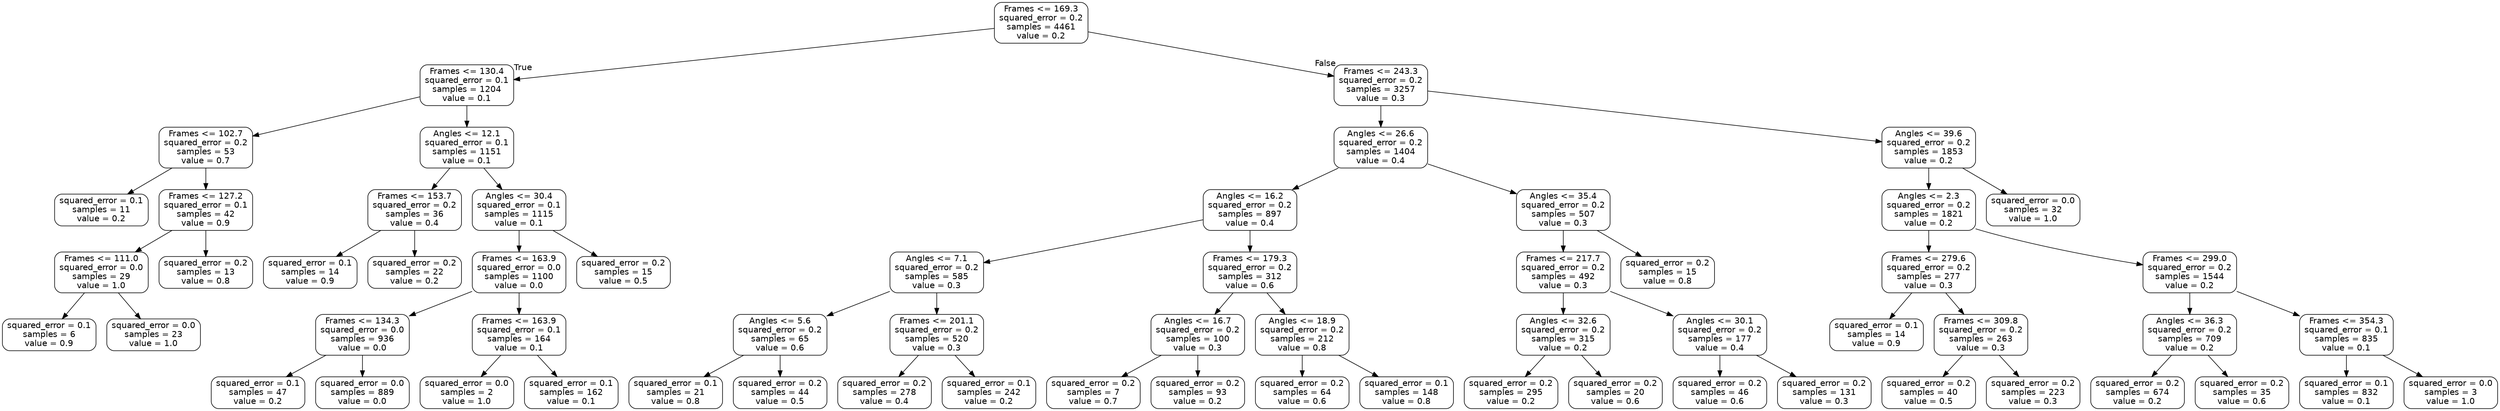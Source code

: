 digraph Tree {
node [shape=box, style="rounded", color="black", fontname="helvetica"] ;
edge [fontname="helvetica"] ;
0 [label="Frames <= 169.3\nsquared_error = 0.2\nsamples = 4461\nvalue = 0.2"] ;
1 [label="Frames <= 130.4\nsquared_error = 0.1\nsamples = 1204\nvalue = 0.1"] ;
0 -> 1 [labeldistance=2.5, labelangle=45, headlabel="True"] ;
2 [label="Frames <= 102.7\nsquared_error = 0.2\nsamples = 53\nvalue = 0.7"] ;
1 -> 2 ;
3 [label="squared_error = 0.1\nsamples = 11\nvalue = 0.2"] ;
2 -> 3 ;
4 [label="Frames <= 127.2\nsquared_error = 0.1\nsamples = 42\nvalue = 0.9"] ;
2 -> 4 ;
5 [label="Frames <= 111.0\nsquared_error = 0.0\nsamples = 29\nvalue = 1.0"] ;
4 -> 5 ;
6 [label="squared_error = 0.1\nsamples = 6\nvalue = 0.9"] ;
5 -> 6 ;
7 [label="squared_error = 0.0\nsamples = 23\nvalue = 1.0"] ;
5 -> 7 ;
8 [label="squared_error = 0.2\nsamples = 13\nvalue = 0.8"] ;
4 -> 8 ;
9 [label="Angles <= 12.1\nsquared_error = 0.1\nsamples = 1151\nvalue = 0.1"] ;
1 -> 9 ;
10 [label="Frames <= 153.7\nsquared_error = 0.2\nsamples = 36\nvalue = 0.4"] ;
9 -> 10 ;
11 [label="squared_error = 0.1\nsamples = 14\nvalue = 0.9"] ;
10 -> 11 ;
12 [label="squared_error = 0.2\nsamples = 22\nvalue = 0.2"] ;
10 -> 12 ;
13 [label="Angles <= 30.4\nsquared_error = 0.1\nsamples = 1115\nvalue = 0.1"] ;
9 -> 13 ;
14 [label="Frames <= 163.9\nsquared_error = 0.0\nsamples = 1100\nvalue = 0.0"] ;
13 -> 14 ;
15 [label="Frames <= 134.3\nsquared_error = 0.0\nsamples = 936\nvalue = 0.0"] ;
14 -> 15 ;
16 [label="squared_error = 0.1\nsamples = 47\nvalue = 0.2"] ;
15 -> 16 ;
17 [label="squared_error = 0.0\nsamples = 889\nvalue = 0.0"] ;
15 -> 17 ;
18 [label="Frames <= 163.9\nsquared_error = 0.1\nsamples = 164\nvalue = 0.1"] ;
14 -> 18 ;
19 [label="squared_error = 0.0\nsamples = 2\nvalue = 1.0"] ;
18 -> 19 ;
20 [label="squared_error = 0.1\nsamples = 162\nvalue = 0.1"] ;
18 -> 20 ;
21 [label="squared_error = 0.2\nsamples = 15\nvalue = 0.5"] ;
13 -> 21 ;
22 [label="Frames <= 243.3\nsquared_error = 0.2\nsamples = 3257\nvalue = 0.3"] ;
0 -> 22 [labeldistance=2.5, labelangle=-45, headlabel="False"] ;
23 [label="Angles <= 26.6\nsquared_error = 0.2\nsamples = 1404\nvalue = 0.4"] ;
22 -> 23 ;
24 [label="Angles <= 16.2\nsquared_error = 0.2\nsamples = 897\nvalue = 0.4"] ;
23 -> 24 ;
25 [label="Angles <= 7.1\nsquared_error = 0.2\nsamples = 585\nvalue = 0.3"] ;
24 -> 25 ;
26 [label="Angles <= 5.6\nsquared_error = 0.2\nsamples = 65\nvalue = 0.6"] ;
25 -> 26 ;
27 [label="squared_error = 0.1\nsamples = 21\nvalue = 0.8"] ;
26 -> 27 ;
28 [label="squared_error = 0.2\nsamples = 44\nvalue = 0.5"] ;
26 -> 28 ;
29 [label="Frames <= 201.1\nsquared_error = 0.2\nsamples = 520\nvalue = 0.3"] ;
25 -> 29 ;
30 [label="squared_error = 0.2\nsamples = 278\nvalue = 0.4"] ;
29 -> 30 ;
31 [label="squared_error = 0.1\nsamples = 242\nvalue = 0.2"] ;
29 -> 31 ;
32 [label="Frames <= 179.3\nsquared_error = 0.2\nsamples = 312\nvalue = 0.6"] ;
24 -> 32 ;
33 [label="Angles <= 16.7\nsquared_error = 0.2\nsamples = 100\nvalue = 0.3"] ;
32 -> 33 ;
34 [label="squared_error = 0.2\nsamples = 7\nvalue = 0.7"] ;
33 -> 34 ;
35 [label="squared_error = 0.2\nsamples = 93\nvalue = 0.2"] ;
33 -> 35 ;
36 [label="Angles <= 18.9\nsquared_error = 0.2\nsamples = 212\nvalue = 0.8"] ;
32 -> 36 ;
37 [label="squared_error = 0.2\nsamples = 64\nvalue = 0.6"] ;
36 -> 37 ;
38 [label="squared_error = 0.1\nsamples = 148\nvalue = 0.8"] ;
36 -> 38 ;
39 [label="Angles <= 35.4\nsquared_error = 0.2\nsamples = 507\nvalue = 0.3"] ;
23 -> 39 ;
40 [label="Frames <= 217.7\nsquared_error = 0.2\nsamples = 492\nvalue = 0.3"] ;
39 -> 40 ;
41 [label="Angles <= 32.6\nsquared_error = 0.2\nsamples = 315\nvalue = 0.2"] ;
40 -> 41 ;
42 [label="squared_error = 0.2\nsamples = 295\nvalue = 0.2"] ;
41 -> 42 ;
43 [label="squared_error = 0.2\nsamples = 20\nvalue = 0.6"] ;
41 -> 43 ;
44 [label="Angles <= 30.1\nsquared_error = 0.2\nsamples = 177\nvalue = 0.4"] ;
40 -> 44 ;
45 [label="squared_error = 0.2\nsamples = 46\nvalue = 0.6"] ;
44 -> 45 ;
46 [label="squared_error = 0.2\nsamples = 131\nvalue = 0.3"] ;
44 -> 46 ;
47 [label="squared_error = 0.2\nsamples = 15\nvalue = 0.8"] ;
39 -> 47 ;
48 [label="Angles <= 39.6\nsquared_error = 0.2\nsamples = 1853\nvalue = 0.2"] ;
22 -> 48 ;
49 [label="Angles <= 2.3\nsquared_error = 0.2\nsamples = 1821\nvalue = 0.2"] ;
48 -> 49 ;
50 [label="Frames <= 279.6\nsquared_error = 0.2\nsamples = 277\nvalue = 0.3"] ;
49 -> 50 ;
51 [label="squared_error = 0.1\nsamples = 14\nvalue = 0.9"] ;
50 -> 51 ;
52 [label="Frames <= 309.8\nsquared_error = 0.2\nsamples = 263\nvalue = 0.3"] ;
50 -> 52 ;
53 [label="squared_error = 0.2\nsamples = 40\nvalue = 0.5"] ;
52 -> 53 ;
54 [label="squared_error = 0.2\nsamples = 223\nvalue = 0.3"] ;
52 -> 54 ;
55 [label="Frames <= 299.0\nsquared_error = 0.2\nsamples = 1544\nvalue = 0.2"] ;
49 -> 55 ;
56 [label="Angles <= 36.3\nsquared_error = 0.2\nsamples = 709\nvalue = 0.2"] ;
55 -> 56 ;
57 [label="squared_error = 0.2\nsamples = 674\nvalue = 0.2"] ;
56 -> 57 ;
58 [label="squared_error = 0.2\nsamples = 35\nvalue = 0.6"] ;
56 -> 58 ;
59 [label="Frames <= 354.3\nsquared_error = 0.1\nsamples = 835\nvalue = 0.1"] ;
55 -> 59 ;
60 [label="squared_error = 0.1\nsamples = 832\nvalue = 0.1"] ;
59 -> 60 ;
61 [label="squared_error = 0.0\nsamples = 3\nvalue = 1.0"] ;
59 -> 61 ;
62 [label="squared_error = 0.0\nsamples = 32\nvalue = 1.0"] ;
48 -> 62 ;
}